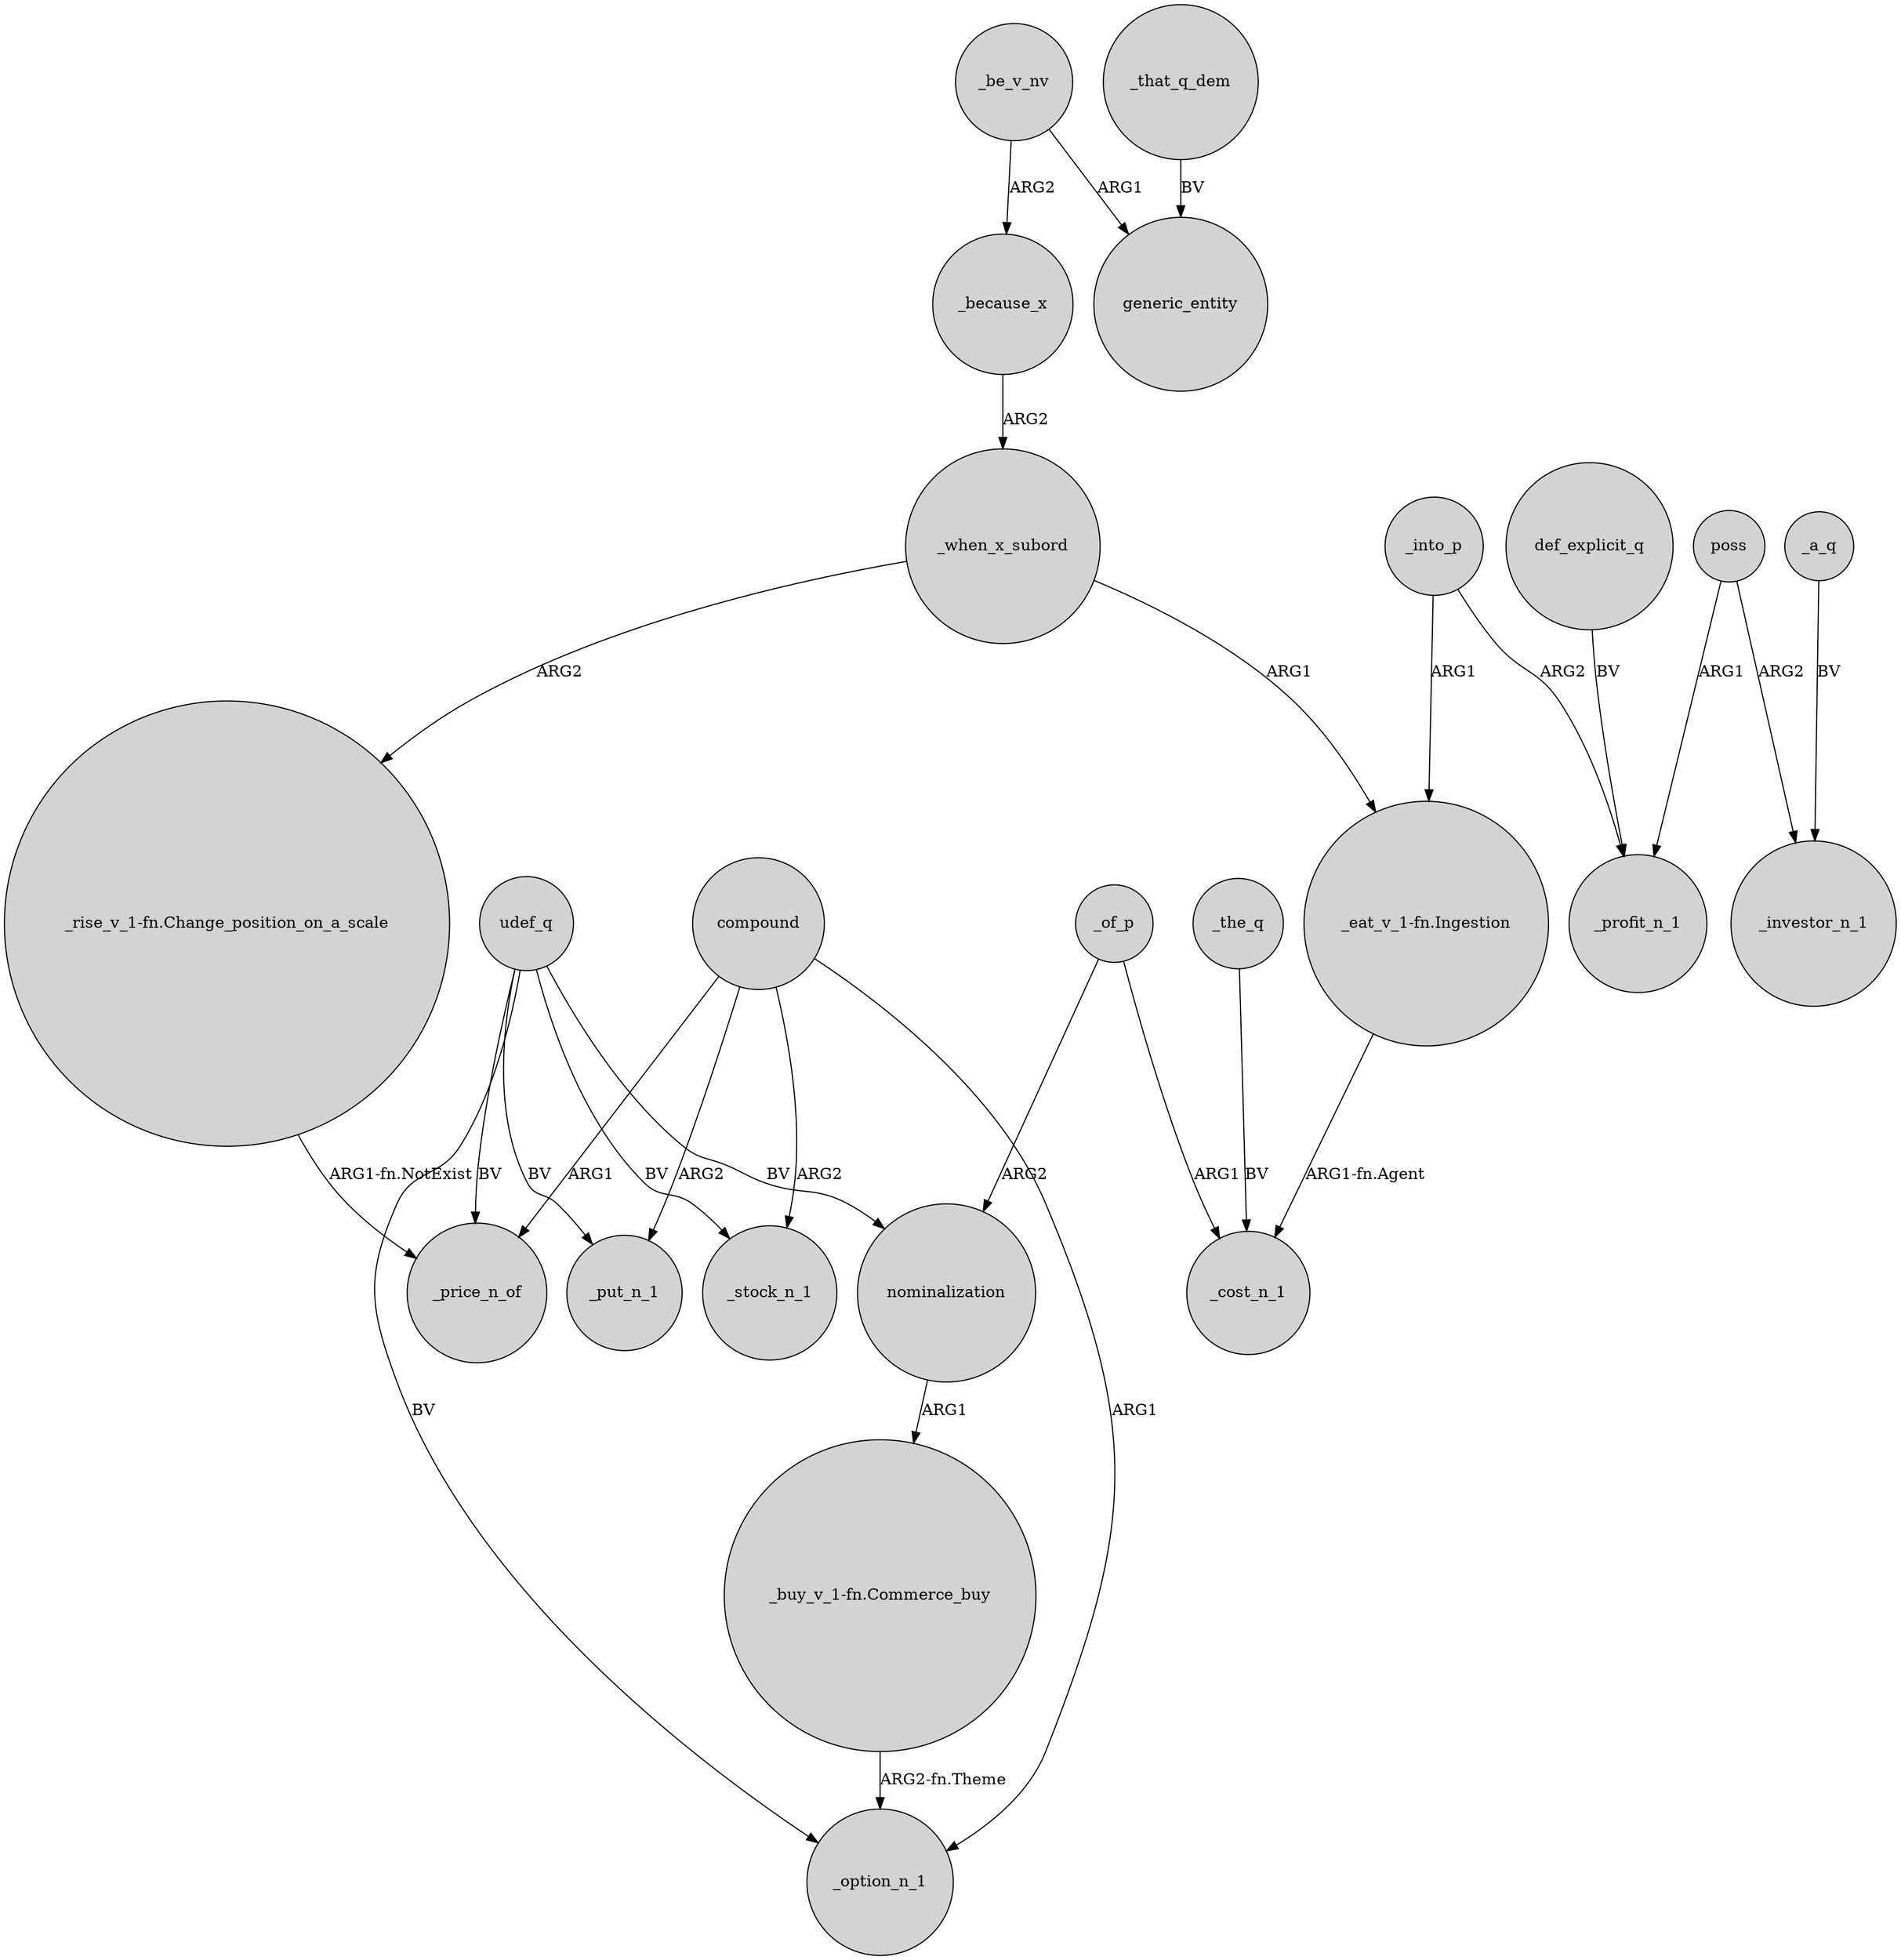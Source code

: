 digraph {
	node [shape=circle style=filled]
	_when_x_subord -> "_rise_v_1-fn.Change_position_on_a_scale" [label=ARG2]
	_into_p -> "_eat_v_1-fn.Ingestion" [label=ARG1]
	def_explicit_q -> _profit_n_1 [label=BV]
	udef_q -> _price_n_of [label=BV]
	poss -> _investor_n_1 [label=ARG2]
	udef_q -> _option_n_1 [label=BV]
	compound -> _put_n_1 [label=ARG2]
	_when_x_subord -> "_eat_v_1-fn.Ingestion" [label=ARG1]
	_that_q_dem -> generic_entity [label=BV]
	"_buy_v_1-fn.Commerce_buy" -> _option_n_1 [label="ARG2-fn.Theme"]
	compound -> _option_n_1 [label=ARG1]
	_the_q -> _cost_n_1 [label=BV]
	_of_p -> _cost_n_1 [label=ARG1]
	compound -> _stock_n_1 [label=ARG2]
	_into_p -> _profit_n_1 [label=ARG2]
	nominalization -> "_buy_v_1-fn.Commerce_buy" [label=ARG1]
	udef_q -> _stock_n_1 [label=BV]
	_be_v_nv -> _because_x [label=ARG2]
	_of_p -> nominalization [label=ARG2]
	udef_q -> nominalization [label=BV]
	"_rise_v_1-fn.Change_position_on_a_scale" -> _price_n_of [label="ARG1-fn.NotExist"]
	poss -> _profit_n_1 [label=ARG1]
	_be_v_nv -> generic_entity [label=ARG1]
	_a_q -> _investor_n_1 [label=BV]
	compound -> _price_n_of [label=ARG1]
	udef_q -> _put_n_1 [label=BV]
	_because_x -> _when_x_subord [label=ARG2]
	"_eat_v_1-fn.Ingestion" -> _cost_n_1 [label="ARG1-fn.Agent"]
}

